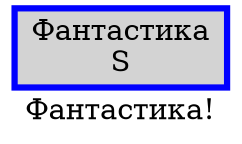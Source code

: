 digraph SENTENCE_3427 {
	graph [label="Фантастика!"]
	node [style=filled]
		0 [label="Фантастика
S" color=blue fillcolor=lightgray penwidth=3 shape=box]
}